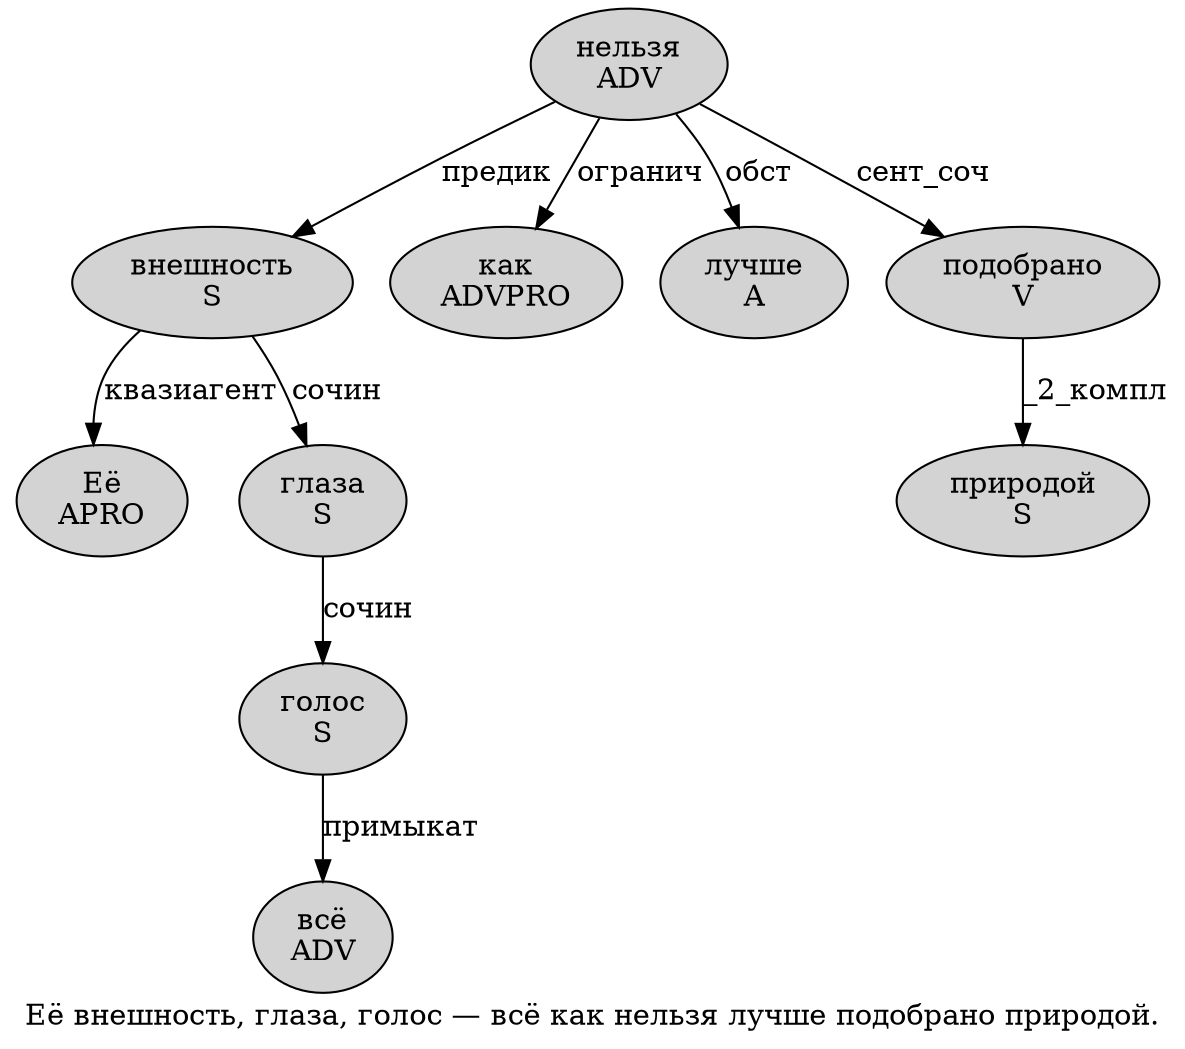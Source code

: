 digraph SENTENCE_976 {
	graph [label="Её внешность, глаза, голос — всё как нельзя лучше подобрано природой."]
	node [style=filled]
		0 [label="Её
APRO" color="" fillcolor=lightgray penwidth=1 shape=ellipse]
		1 [label="внешность
S" color="" fillcolor=lightgray penwidth=1 shape=ellipse]
		3 [label="глаза
S" color="" fillcolor=lightgray penwidth=1 shape=ellipse]
		5 [label="голос
S" color="" fillcolor=lightgray penwidth=1 shape=ellipse]
		7 [label="всё
ADV" color="" fillcolor=lightgray penwidth=1 shape=ellipse]
		8 [label="как
ADVPRO" color="" fillcolor=lightgray penwidth=1 shape=ellipse]
		9 [label="нельзя
ADV" color="" fillcolor=lightgray penwidth=1 shape=ellipse]
		10 [label="лучше
A" color="" fillcolor=lightgray penwidth=1 shape=ellipse]
		11 [label="подобрано
V" color="" fillcolor=lightgray penwidth=1 shape=ellipse]
		12 [label="природой
S" color="" fillcolor=lightgray penwidth=1 shape=ellipse]
			5 -> 7 [label="примыкат"]
			3 -> 5 [label="сочин"]
			1 -> 0 [label="квазиагент"]
			1 -> 3 [label="сочин"]
			9 -> 1 [label="предик"]
			9 -> 8 [label="огранич"]
			9 -> 10 [label="обст"]
			9 -> 11 [label="сент_соч"]
			11 -> 12 [label="_2_компл"]
}
